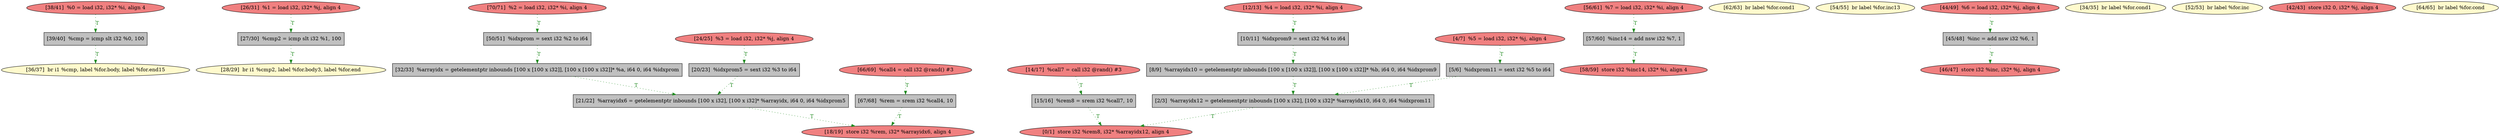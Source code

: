 
digraph G {


node707 [fillcolor=lemonchiffon,label="[36/37]  br i1 %cmp, label %for.body, label %for.end15",shape=ellipse,style=filled ]
node703 [fillcolor=lemonchiffon,label="[28/29]  br i1 %cmp2, label %for.body3, label %for.end",shape=ellipse,style=filled ]
node702 [fillcolor=lightcoral,label="[18/19]  store i32 %rem, i32* %arrayidx6, align 4",shape=ellipse,style=filled ]
node700 [fillcolor=grey,label="[2/3]  %arrayidx12 = getelementptr inbounds [100 x i32], [100 x i32]* %arrayidx10, i64 0, i64 %idxprom11",shape=rectangle,style=filled ]
node705 [fillcolor=grey,label="[32/33]  %arrayidx = getelementptr inbounds [100 x [100 x i32]], [100 x [100 x i32]]* %a, i64 0, i64 %idxprom",shape=rectangle,style=filled ]
node704 [fillcolor=grey,label="[15/16]  %rem8 = srem i32 %call7, 10",shape=rectangle,style=filled ]
node697 [fillcolor=grey,label="[10/11]  %idxprom9 = sext i32 %4 to i64",shape=rectangle,style=filled ]
node701 [fillcolor=lightcoral,label="[14/17]  %call7 = call i32 @rand() #3",shape=ellipse,style=filled ]
node696 [fillcolor=lightcoral,label="[26/31]  %1 = load i32, i32* %j, align 4",shape=ellipse,style=filled ]
node694 [fillcolor=grey,label="[8/9]  %arrayidx10 = getelementptr inbounds [100 x [100 x i32]], [100 x [100 x i32]]* %b, i64 0, i64 %idxprom9",shape=rectangle,style=filled ]
node693 [fillcolor=grey,label="[20/23]  %idxprom5 = sext i32 %3 to i64",shape=rectangle,style=filled ]
node699 [fillcolor=lightcoral,label="[24/25]  %3 = load i32, i32* %j, align 4",shape=ellipse,style=filled ]
node691 [fillcolor=lightcoral,label="[56/61]  %7 = load i32, i32* %i, align 4",shape=ellipse,style=filled ]
node690 [fillcolor=lemonchiffon,label="[62/63]  br label %for.cond1",shape=ellipse,style=filled ]
node676 [fillcolor=grey,label="[50/51]  %idxprom = sext i32 %2 to i64",shape=rectangle,style=filled ]
node682 [fillcolor=lemonchiffon,label="[54/55]  br label %for.inc13",shape=ellipse,style=filled ]
node688 [fillcolor=lightcoral,label="[70/71]  %2 = load i32, i32* %i, align 4",shape=ellipse,style=filled ]
node675 [fillcolor=grey,label="[57/60]  %inc14 = add nsw i32 %7, 1",shape=rectangle,style=filled ]
node692 [fillcolor=lightcoral,label="[12/13]  %4 = load i32, i32* %i, align 4",shape=ellipse,style=filled ]
node683 [fillcolor=lightcoral,label="[44/49]  %6 = load i32, i32* %j, align 4",shape=ellipse,style=filled ]
node672 [fillcolor=lightcoral,label="[46/47]  store i32 %inc, i32* %j, align 4",shape=ellipse,style=filled ]
node706 [fillcolor=lemonchiffon,label="[34/35]  br label %for.cond1",shape=ellipse,style=filled ]
node681 [fillcolor=lemonchiffon,label="[52/53]  br label %for.inc",shape=ellipse,style=filled ]
node678 [fillcolor=grey,label="[21/22]  %arrayidx6 = getelementptr inbounds [100 x i32], [100 x i32]* %arrayidx, i64 0, i64 %idxprom5",shape=rectangle,style=filled ]
node673 [fillcolor=lightcoral,label="[58/59]  store i32 %inc14, i32* %i, align 4",shape=ellipse,style=filled ]
node679 [fillcolor=lightcoral,label="[38/41]  %0 = load i32, i32* %i, align 4",shape=ellipse,style=filled ]
node680 [fillcolor=lightcoral,label="[42/43]  store i32 0, i32* %j, align 4",shape=ellipse,style=filled ]
node698 [fillcolor=lightcoral,label="[0/1]  store i32 %rem8, i32* %arrayidx12, align 4",shape=ellipse,style=filled ]
node689 [fillcolor=lemonchiffon,label="[64/65]  br label %for.cond",shape=ellipse,style=filled ]
node684 [fillcolor=grey,label="[39/40]  %cmp = icmp slt i32 %0, 100",shape=rectangle,style=filled ]
node685 [fillcolor=grey,label="[5/6]  %idxprom11 = sext i32 %5 to i64",shape=rectangle,style=filled ]
node674 [fillcolor=grey,label="[45/48]  %inc = add nsw i32 %6, 1",shape=rectangle,style=filled ]
node686 [fillcolor=lightcoral,label="[66/69]  %call4 = call i32 @rand() #3",shape=ellipse,style=filled ]
node695 [fillcolor=lightcoral,label="[4/7]  %5 = load i32, i32* %j, align 4",shape=ellipse,style=filled ]
node677 [fillcolor=grey,label="[27/30]  %cmp2 = icmp slt i32 %1, 100",shape=rectangle,style=filled ]
node687 [fillcolor=grey,label="[67/68]  %rem = srem i32 %call4, 10",shape=rectangle,style=filled ]

node686->node687 [style=dotted,color=forestgreen,label="T",fontcolor=forestgreen ]
node701->node704 [style=dotted,color=forestgreen,label="T",fontcolor=forestgreen ]
node693->node678 [style=dotted,color=forestgreen,label="T",fontcolor=forestgreen ]
node688->node676 [style=dotted,color=forestgreen,label="T",fontcolor=forestgreen ]
node691->node675 [style=dotted,color=forestgreen,label="T",fontcolor=forestgreen ]
node679->node684 [style=dotted,color=forestgreen,label="T",fontcolor=forestgreen ]
node685->node700 [style=dotted,color=forestgreen,label="T",fontcolor=forestgreen ]
node678->node702 [style=dotted,color=forestgreen,label="T",fontcolor=forestgreen ]
node694->node700 [style=dotted,color=forestgreen,label="T",fontcolor=forestgreen ]
node674->node672 [style=dotted,color=forestgreen,label="T",fontcolor=forestgreen ]
node675->node673 [style=dotted,color=forestgreen,label="T",fontcolor=forestgreen ]
node676->node705 [style=dotted,color=forestgreen,label="T",fontcolor=forestgreen ]
node704->node698 [style=dotted,color=forestgreen,label="T",fontcolor=forestgreen ]
node697->node694 [style=dotted,color=forestgreen,label="T",fontcolor=forestgreen ]
node687->node702 [style=dotted,color=forestgreen,label="T",fontcolor=forestgreen ]
node699->node693 [style=dotted,color=forestgreen,label="T",fontcolor=forestgreen ]
node696->node677 [style=dotted,color=forestgreen,label="T",fontcolor=forestgreen ]
node683->node674 [style=dotted,color=forestgreen,label="T",fontcolor=forestgreen ]
node705->node678 [style=dotted,color=forestgreen,label="T",fontcolor=forestgreen ]
node700->node698 [style=dotted,color=forestgreen,label="T",fontcolor=forestgreen ]
node684->node707 [style=dotted,color=forestgreen,label="T",fontcolor=forestgreen ]
node677->node703 [style=dotted,color=forestgreen,label="T",fontcolor=forestgreen ]
node692->node697 [style=dotted,color=forestgreen,label="T",fontcolor=forestgreen ]
node695->node685 [style=dotted,color=forestgreen,label="T",fontcolor=forestgreen ]


}
